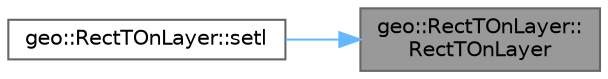 digraph "geo::RectTOnLayer::RectTOnLayer"
{
 // LATEX_PDF_SIZE
  bgcolor="transparent";
  edge [fontname=Helvetica,fontsize=10,labelfontname=Helvetica,labelfontsize=10];
  node [fontname=Helvetica,fontsize=10,shape=box,height=0.2,width=0.4];
  rankdir="RL";
  Node1 [id="Node000001",label="geo::RectTOnLayer::\lRectTOnLayer",height=0.2,width=0.4,color="gray40", fillcolor="grey60", style="filled", fontcolor="black",tooltip="Construct a new Rect T On Layer object."];
  Node1 -> Node2 [id="edge1_Node000001_Node000002",dir="back",color="steelblue1",style="solid",tooltip=" "];
  Node2 [id="Node000002",label="geo::RectTOnLayer::setl",height=0.2,width=0.4,color="grey40", fillcolor="white", style="filled",URL="$classgeo_1_1_rect_t_on_layer.html#a90bba217a3ba22a324f934317a0e3531",tooltip="Set layer index."];
}
